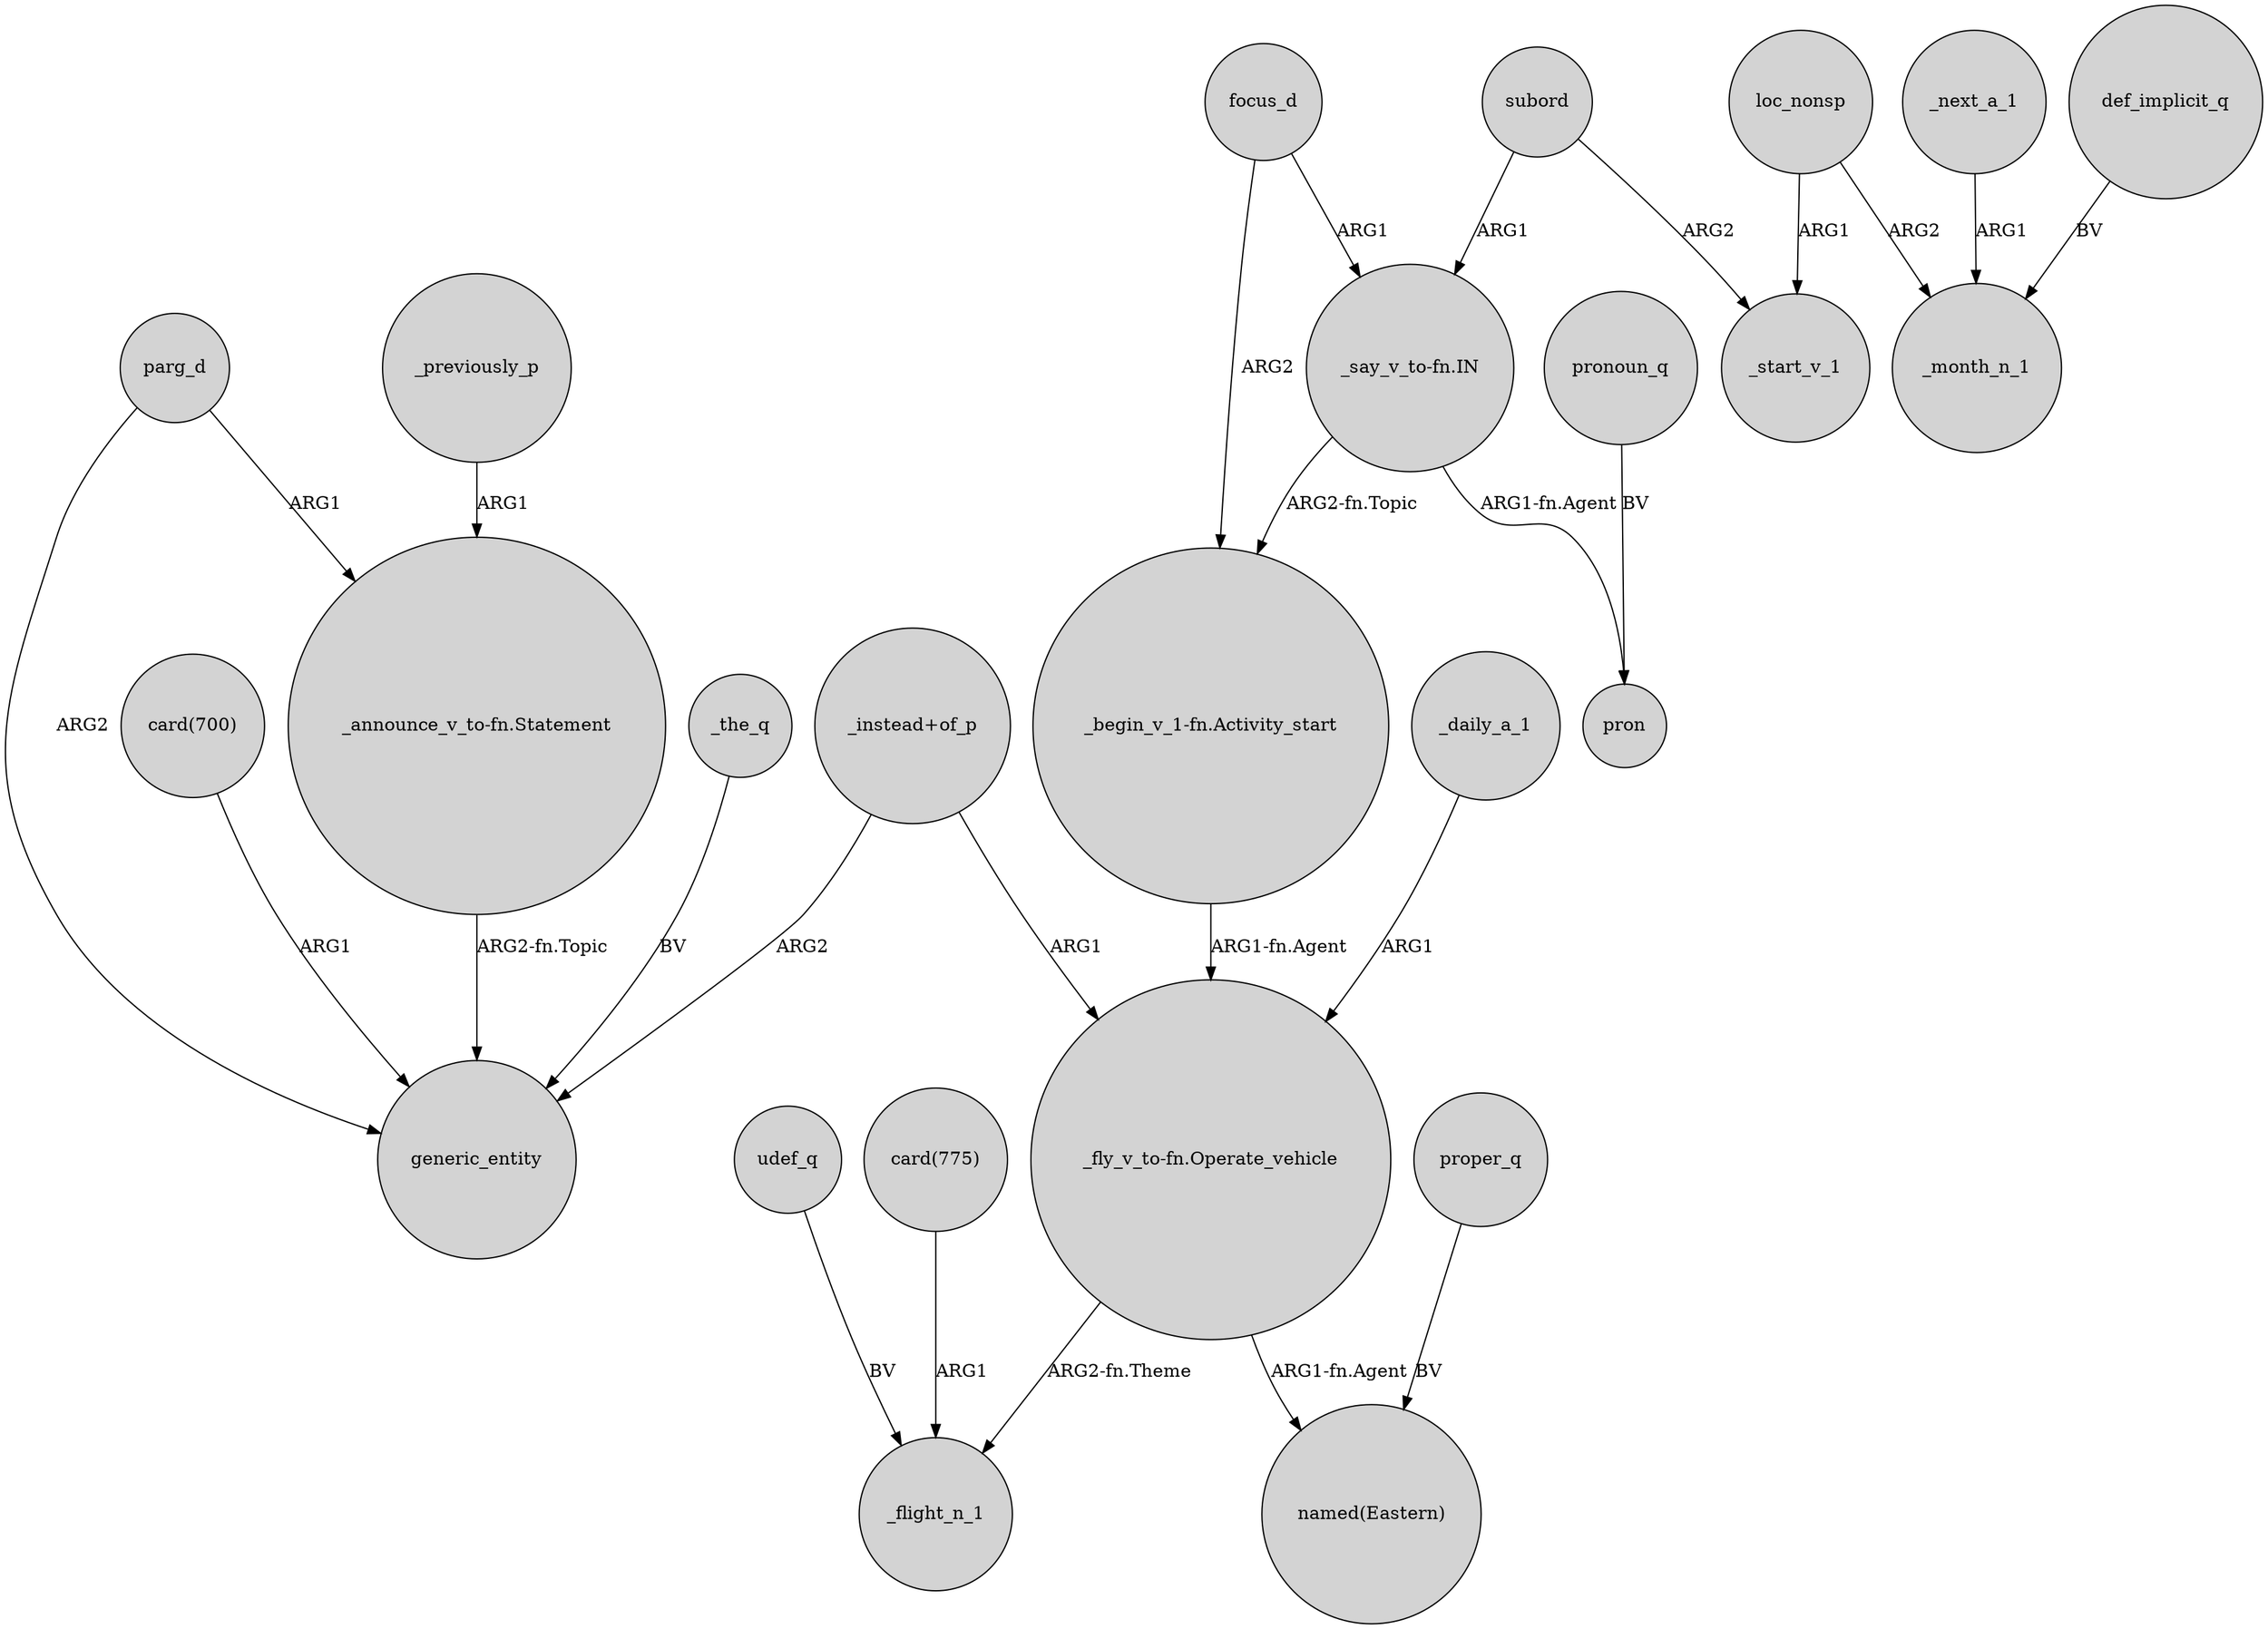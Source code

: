 digraph {
	node [shape=circle style=filled]
	_the_q -> generic_entity [label=BV]
	def_implicit_q -> _month_n_1 [label=BV]
	_daily_a_1 -> "_fly_v_to-fn.Operate_vehicle" [label=ARG1]
	"_instead+of_p" -> generic_entity [label=ARG2]
	parg_d -> generic_entity [label=ARG2]
	udef_q -> _flight_n_1 [label=BV]
	"card(700)" -> generic_entity [label=ARG1]
	"card(775)" -> _flight_n_1 [label=ARG1]
	subord -> "_say_v_to-fn.IN" [label=ARG1]
	focus_d -> "_begin_v_1-fn.Activity_start" [label=ARG2]
	proper_q -> "named(Eastern)" [label=BV]
	_previously_p -> "_announce_v_to-fn.Statement" [label=ARG1]
	loc_nonsp -> _start_v_1 [label=ARG1]
	subord -> _start_v_1 [label=ARG2]
	pronoun_q -> pron [label=BV]
	"_announce_v_to-fn.Statement" -> generic_entity [label="ARG2-fn.Topic"]
	parg_d -> "_announce_v_to-fn.Statement" [label=ARG1]
	_next_a_1 -> _month_n_1 [label=ARG1]
	"_fly_v_to-fn.Operate_vehicle" -> "named(Eastern)" [label="ARG1-fn.Agent"]
	"_say_v_to-fn.IN" -> pron [label="ARG1-fn.Agent"]
	"_say_v_to-fn.IN" -> "_begin_v_1-fn.Activity_start" [label="ARG2-fn.Topic"]
	loc_nonsp -> _month_n_1 [label=ARG2]
	"_begin_v_1-fn.Activity_start" -> "_fly_v_to-fn.Operate_vehicle" [label="ARG1-fn.Agent"]
	"_fly_v_to-fn.Operate_vehicle" -> _flight_n_1 [label="ARG2-fn.Theme"]
	focus_d -> "_say_v_to-fn.IN" [label=ARG1]
	"_instead+of_p" -> "_fly_v_to-fn.Operate_vehicle" [label=ARG1]
}
